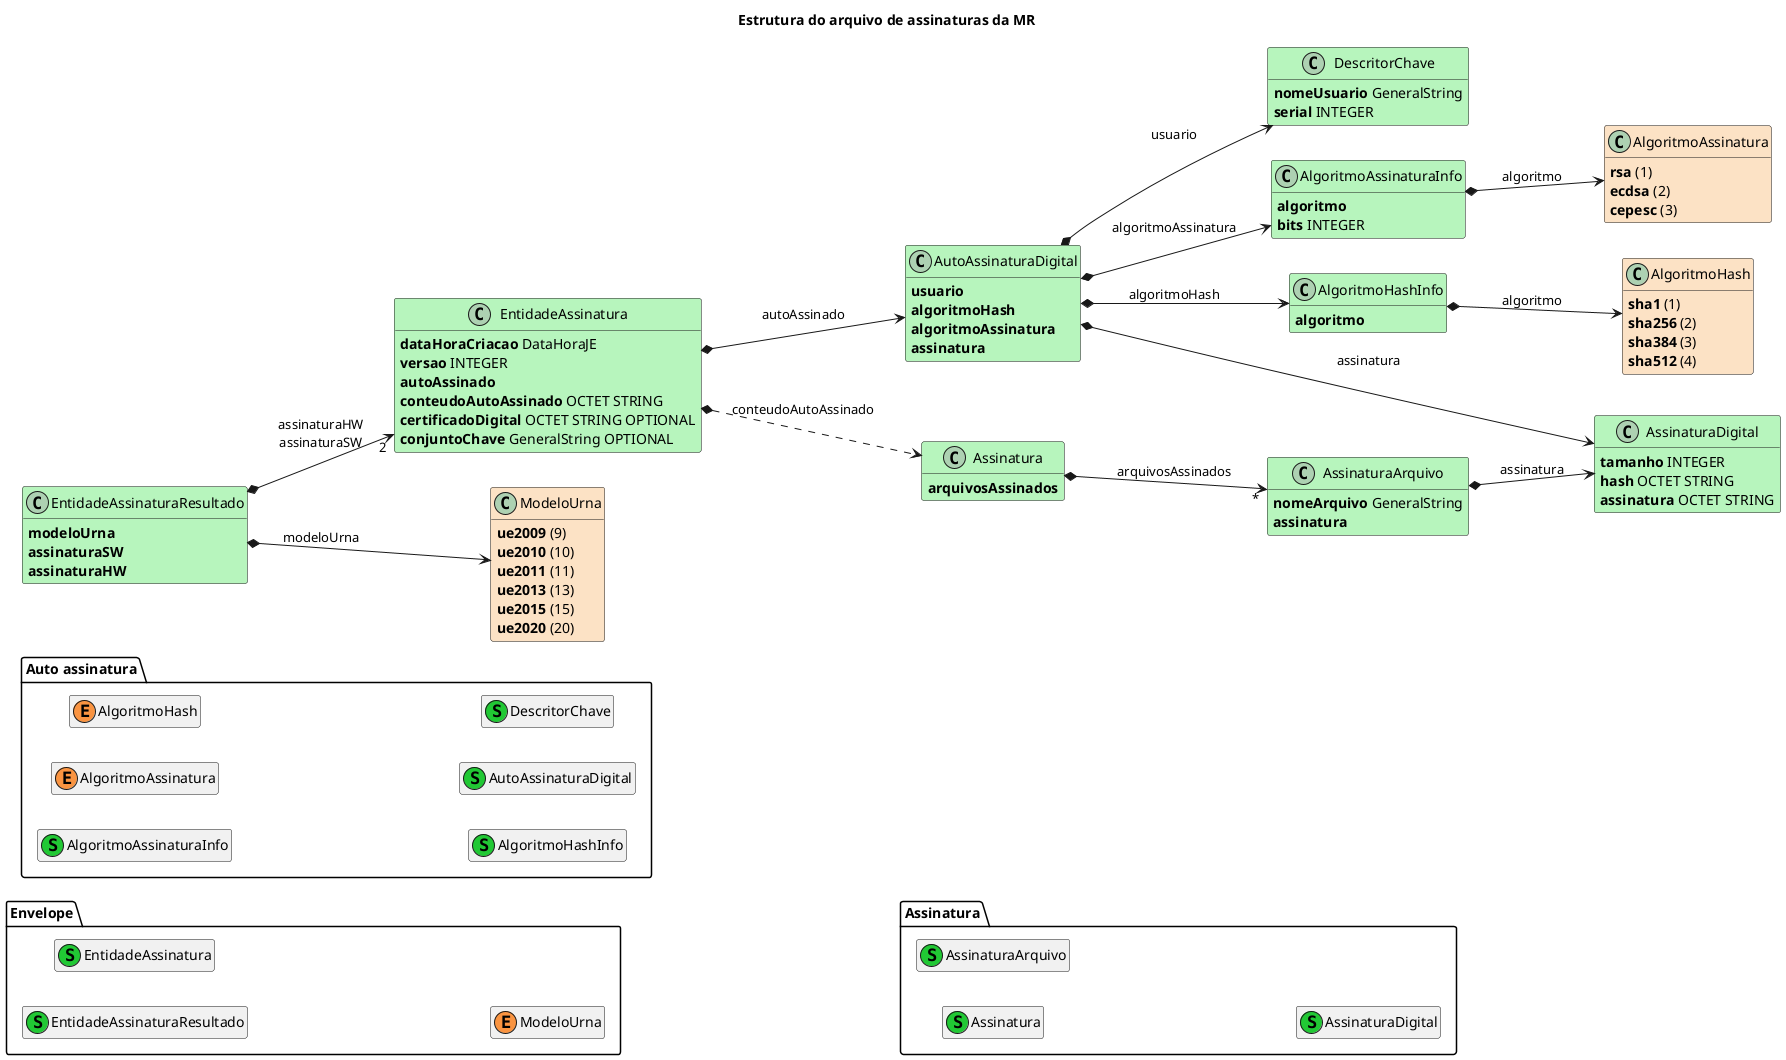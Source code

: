@startuml

Title "Estrutura do arquivo de assinaturas da MR"

left to right direction

hide empty members

!define aenum       #fa9441
!define choice      #59b9de
!define sequence    #21c834
!define tipo        #c39deb
!define aenum_b     #fce2c5
!define choice_b    #c3ebfa
!define sequence_b  #b7f5bd
!define tipo_b      #ede3ff

package Envelope {
    class EntidadeAssinaturaResultado           << (S, sequence) >>
    class EntidadeAssinatura                    << (S, sequence) >>
    class ModeloUrna                            << (E, aenum) >>
}

package AutoAssinatura as "Auto assinatura" {
    class AlgoritmoAssinaturaInfo               << (S, sequence) >>
    class AlgoritmoAssinatura                   << (E, aenum) >>
    class AlgoritmoHash                         << (E, aenum) >>
    class AlgoritmoHashInfo                     << (S, sequence) >>
    class AutoAssinaturaDigital                 << (S, sequence) >>
    class DescritorChave                        << (S, sequence) >>
}

package Assinatura_grp as "Assinatura" {
    class Assinatura                            << (S, sequence) >>
    class AssinaturaArquivo                     << (S, sequence) >>
    class AssinaturaDigital                     << (S, sequence) >>
}

' Detalhes das entidades

class AlgoritmoAssinaturaInfo sequence_b {
    **algoritmo**
    **bits** INTEGER
}

class AlgoritmoAssinatura aenum_b {
    **rsa** (1)
    **ecdsa** (2)
    **cepesc** (3)
}

class AlgoritmoHash aenum_b {
    **sha1** (1)
    **sha256** (2)
    **sha384** (3)
    **sha512** (4)
}

class AlgoritmoHashInfo sequence_b {
    **algoritmo**
}

class Assinatura sequence_b {
    **arquivosAssinados**
}

class AssinaturaArquivo sequence_b {
    **nomeArquivo** GeneralString
    **assinatura**
}

class AssinaturaDigital sequence_b {
    **tamanho** INTEGER
    **hash** OCTET STRING
    **assinatura** OCTET STRING
}

class AutoAssinaturaDigital sequence_b {
    **usuario**
    **algoritmoHash**
    **algoritmoAssinatura**
    **assinatura**
}

class DescritorChave sequence_b {
    **nomeUsuario** GeneralString
    **serial** INTEGER
}

class EntidadeAssinatura sequence_b {
    **dataHoraCriacao** DataHoraJE
    **versao** INTEGER
    **autoAssinado**
    **conteudoAutoAssinado** OCTET STRING
    **certificadoDigital** OCTET STRING OPTIONAL
    **conjuntoChave** GeneralString OPTIONAL
}

class EntidadeAssinaturaResultado sequence_b {
    **modeloUrna**
    **assinaturaSW**
    **assinaturaHW**
}

class ModeloUrna aenum_b {
    **ue2009** (9)
    **ue2010** (10)
    **ue2011** (11)
    **ue2013** (13)
    **ue2015** (15)
    **ue2020** (20)
}

AlgoritmoAssinaturaInfo *--> AlgoritmoAssinatura: algoritmo

AlgoritmoHashInfo *--> AlgoritmoHash: algoritmo

Assinatura *-->"*" AssinaturaArquivo: arquivosAssinados

AssinaturaArquivo *--> AssinaturaDigital: assinatura

AutoAssinaturaDigital *--> DescritorChave: usuario
AutoAssinaturaDigital *--> AlgoritmoHashInfo: algoritmoHash
AutoAssinaturaDigital *--> AlgoritmoAssinaturaInfo: algoritmoAssinatura
AutoAssinaturaDigital *--> AssinaturaDigital: assinatura

EntidadeAssinatura *--> AutoAssinaturaDigital: autoAssinado
EntidadeAssinatura *..> Assinatura: conteudoAutoAssinado

EntidadeAssinaturaResultado *--> ModeloUrna: modeloUrna
EntidadeAssinaturaResultado *-->"2" EntidadeAssinatura: assinaturaHW\nassinaturaSW

@enduml

